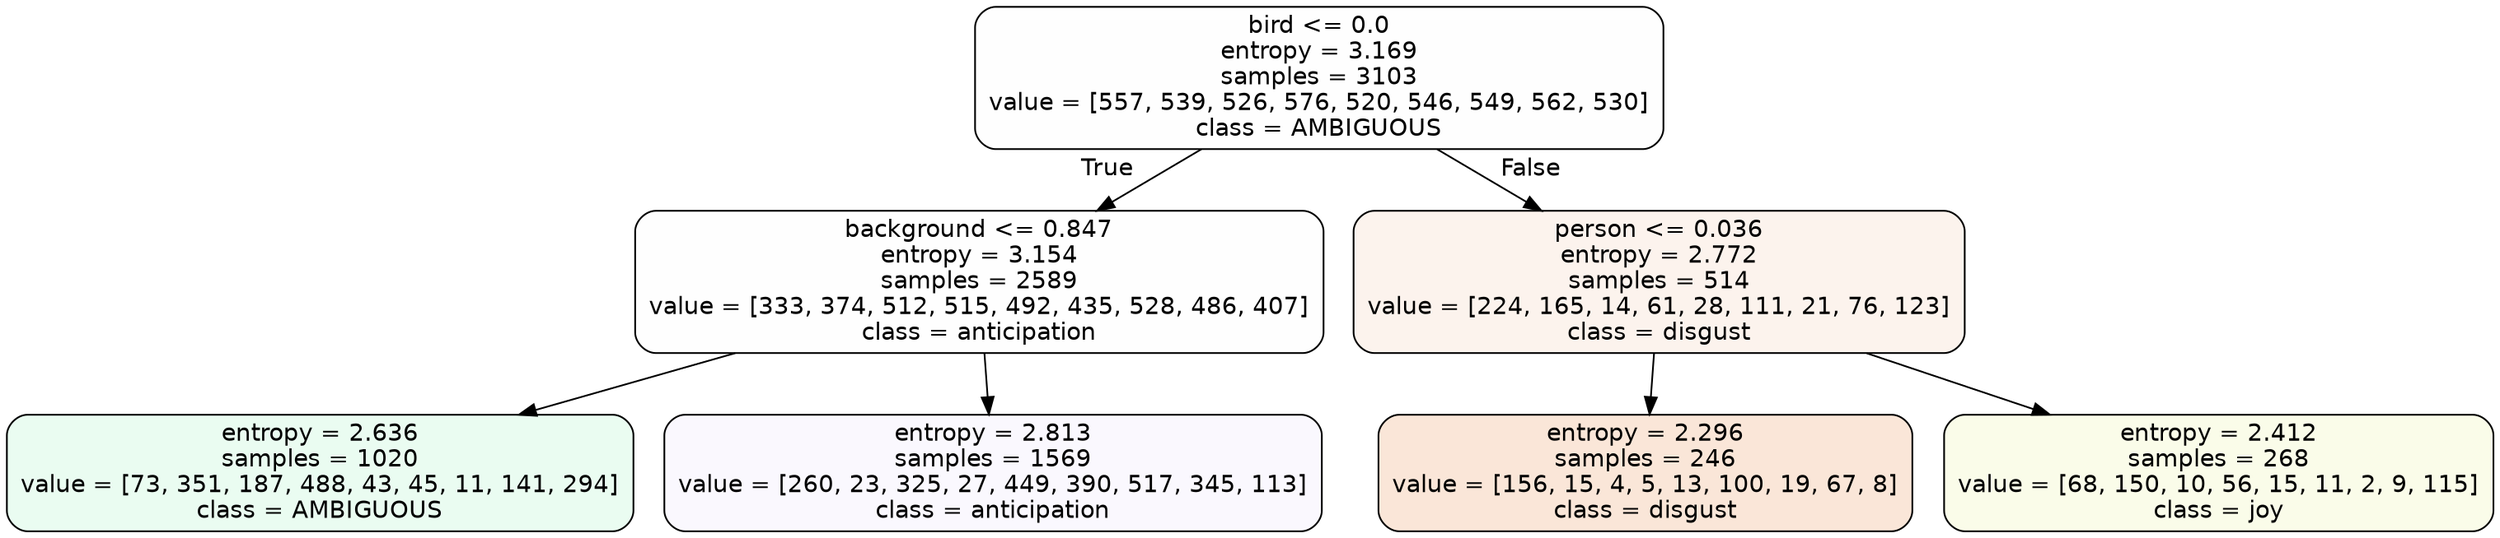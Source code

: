 digraph Tree {
node [shape=box, style="filled, rounded", color="black", fontname=helvetica] ;
edge [fontname=helvetica] ;
0 [label="bird <= 0.0\nentropy = 3.169\nsamples = 3103\nvalue = [557, 539, 526, 576, 520, 546, 549, 562, 530]\nclass = AMBIGUOUS", fillcolor="#39e58101"] ;
1 [label="background <= 0.847\nentropy = 3.154\nsamples = 2589\nvalue = [333, 374, 512, 515, 492, 435, 528, 486, 407]\nclass = anticipation", fillcolor="#8139e501"] ;
0 -> 1 [labeldistance=2.5, labelangle=45, headlabel="True"] ;
2 [label="entropy = 2.636\nsamples = 1020\nvalue = [73, 351, 187, 488, 43, 45, 11, 141, 294]\nclass = AMBIGUOUS", fillcolor="#39e5811b"] ;
1 -> 2 ;
3 [label="entropy = 2.813\nsamples = 1569\nvalue = [260, 23, 325, 27, 449, 390, 517, 345, 113]\nclass = anticipation", fillcolor="#8139e509"] ;
1 -> 3 ;
4 [label="person <= 0.036\nentropy = 2.772\nsamples = 514\nvalue = [224, 165, 14, 61, 28, 111, 21, 76, 123]\nclass = disgust", fillcolor="#e5813917"] ;
0 -> 4 [labeldistance=2.5, labelangle=-45, headlabel="False"] ;
5 [label="entropy = 2.296\nsamples = 246\nvalue = [156, 15, 4, 5, 13, 100, 19, 67, 8]\nclass = disgust", fillcolor="#e5813932"] ;
4 -> 5 ;
6 [label="entropy = 2.412\nsamples = 268\nvalue = [68, 150, 10, 56, 15, 11, 2, 9, 115]\nclass = joy", fillcolor="#d7e5391c"] ;
4 -> 6 ;
}